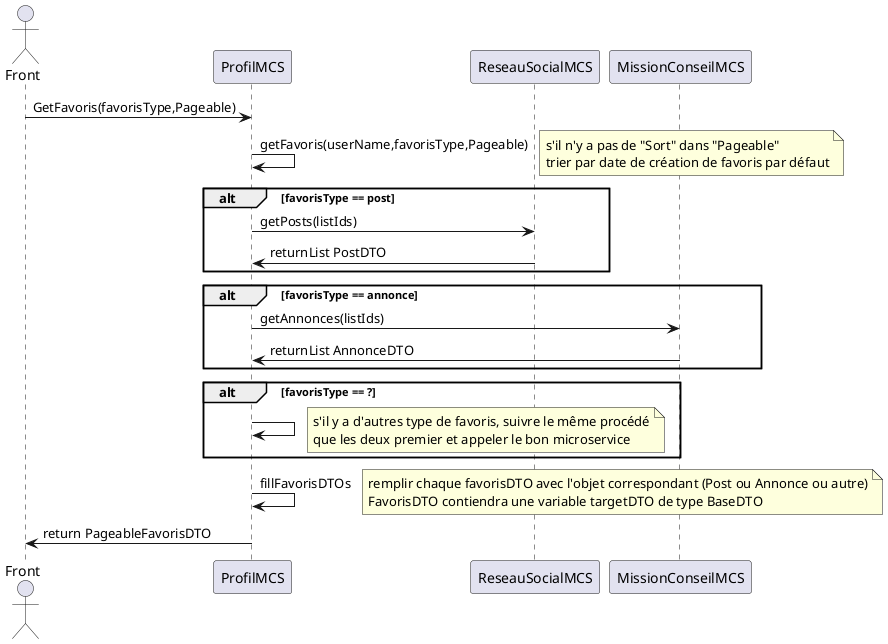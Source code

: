 @startuml
actor Front
participant ProfilMCS
participant ReseauSocialMCS
participant MissionConseilMCS


Front -> ProfilMCS : GetFavoris(favorisType,Pageable)

ProfilMCS -> ProfilMCS : getFavoris(userName,favorisType,Pageable)
note right
    s'il n'y a pas de "Sort" dans "Pageable"
    trier par date de création de favoris par défaut
end note
alt favorisType == post
    ProfilMCS -> ReseauSocialMCS  : getPosts(listIds)
    ReseauSocialMCS -> ProfilMCS : returnList PostDTO
end
alt favorisType == annonce
    ProfilMCS -> MissionConseilMCS  : getAnnonces(listIds)
    MissionConseilMCS -> ProfilMCS : returnList AnnonceDTO
end
alt favorisType == ?
    ProfilMCS -> ProfilMCS
    note right
        s'il y a d'autres type de favoris, suivre le même procédé
        que les deux premier et appeler le bon microservice
    end note

end

ProfilMCS -> ProfilMCS : fillFavorisDTOs
note right
    remplir chaque favorisDTO avec l'objet correspondant (Post ou Annonce ou autre)
    FavorisDTO contiendra une variable targetDTO de type BaseDTO
end note

ProfilMCS -> Front : return PageableFavorisDTO





@enduml